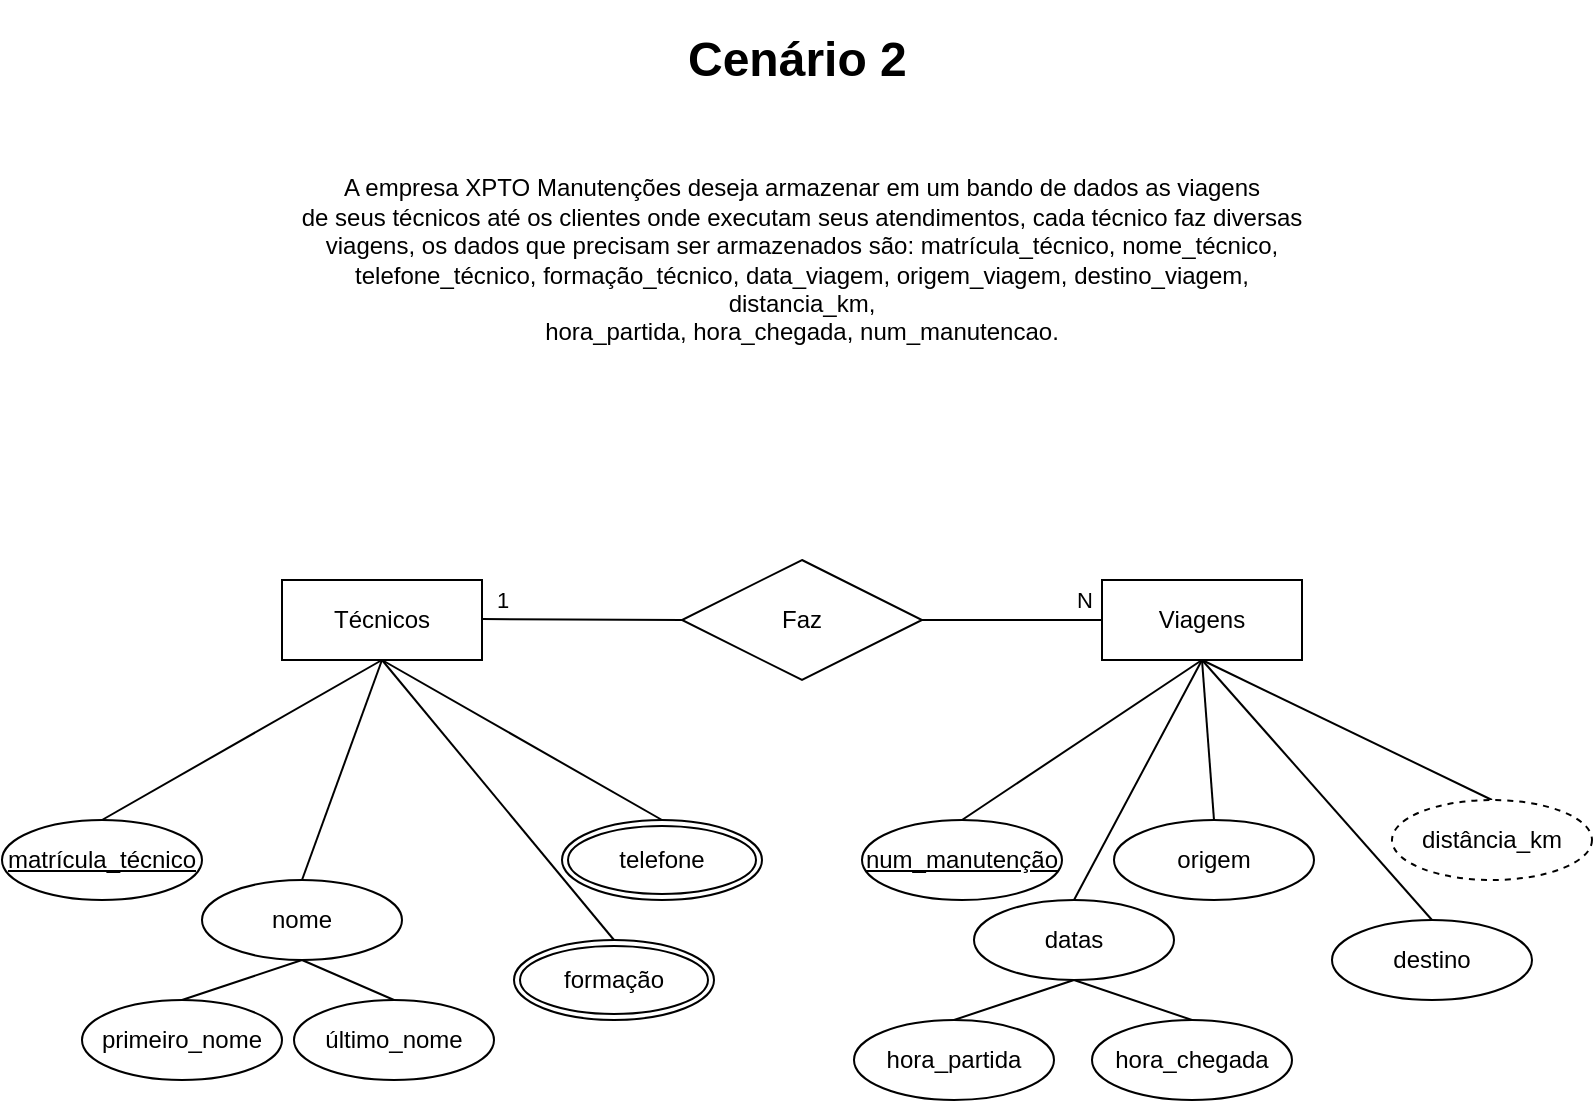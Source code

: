 <mxfile version="20.2.3" type="github">
  <diagram id="NiVf6t7fbQGXSbj0ummo" name="Page-1">
    <mxGraphModel dx="1108" dy="520" grid="1" gridSize="10" guides="1" tooltips="1" connect="1" arrows="1" fold="1" page="1" pageScale="1" pageWidth="827" pageHeight="1169" math="0" shadow="0">
      <root>
        <mxCell id="0" />
        <mxCell id="1" parent="0" />
        <mxCell id="gO-bUASpNHKZjP7Zzicc-33" value="Viagens" style="whiteSpace=wrap;html=1;align=center;" parent="1" vertex="1">
          <mxGeometry x="566" y="320" width="100" height="40" as="geometry" />
        </mxCell>
        <mxCell id="gO-bUASpNHKZjP7Zzicc-34" value="Técnicos" style="whiteSpace=wrap;html=1;align=center;" parent="1" vertex="1">
          <mxGeometry x="156" y="320" width="100" height="40" as="geometry" />
        </mxCell>
        <mxCell id="gO-bUASpNHKZjP7Zzicc-35" value="matrícula_técnico" style="ellipse;whiteSpace=wrap;html=1;align=center;fontStyle=4;" parent="1" vertex="1">
          <mxGeometry x="16" y="440" width="100" height="40" as="geometry" />
        </mxCell>
        <mxCell id="gO-bUASpNHKZjP7Zzicc-37" value="nome" style="ellipse;whiteSpace=wrap;html=1;align=center;" parent="1" vertex="1">
          <mxGeometry x="116" y="470" width="100" height="40" as="geometry" />
        </mxCell>
        <mxCell id="gO-bUASpNHKZjP7Zzicc-38" value="destino" style="ellipse;whiteSpace=wrap;html=1;align=center;" parent="1" vertex="1">
          <mxGeometry x="681" y="490" width="100" height="40" as="geometry" />
        </mxCell>
        <mxCell id="gO-bUASpNHKZjP7Zzicc-39" value="origem" style="ellipse;whiteSpace=wrap;html=1;align=center;" parent="1" vertex="1">
          <mxGeometry x="572" y="440" width="100" height="40" as="geometry" />
        </mxCell>
        <mxCell id="gO-bUASpNHKZjP7Zzicc-40" value="datas" style="ellipse;whiteSpace=wrap;html=1;align=center;" parent="1" vertex="1">
          <mxGeometry x="502" y="480" width="100" height="40" as="geometry" />
        </mxCell>
        <mxCell id="gO-bUASpNHKZjP7Zzicc-41" value="num_manutenção" style="ellipse;whiteSpace=wrap;html=1;align=center;fontStyle=4;" parent="1" vertex="1">
          <mxGeometry x="446" y="440" width="100" height="40" as="geometry" />
        </mxCell>
        <mxCell id="gO-bUASpNHKZjP7Zzicc-42" value="" style="endArrow=none;html=1;rounded=0;exitX=0.5;exitY=1;exitDx=0;exitDy=0;entryX=0.5;entryY=0;entryDx=0;entryDy=0;" parent="1" source="gO-bUASpNHKZjP7Zzicc-34" target="gO-bUASpNHKZjP7Zzicc-58" edge="1">
          <mxGeometry relative="1" as="geometry">
            <mxPoint x="226" y="430" as="sourcePoint" />
            <mxPoint x="356" y="420" as="targetPoint" />
          </mxGeometry>
        </mxCell>
        <mxCell id="gO-bUASpNHKZjP7Zzicc-43" value="" style="endArrow=none;html=1;rounded=0;exitX=0.5;exitY=1;exitDx=0;exitDy=0;entryX=0.5;entryY=0;entryDx=0;entryDy=0;" parent="1" source="gO-bUASpNHKZjP7Zzicc-34" target="gO-bUASpNHKZjP7Zzicc-63" edge="1">
          <mxGeometry relative="1" as="geometry">
            <mxPoint x="166" y="380" as="sourcePoint" />
            <mxPoint x="307" y="510" as="targetPoint" />
          </mxGeometry>
        </mxCell>
        <mxCell id="gO-bUASpNHKZjP7Zzicc-44" value="" style="endArrow=none;html=1;rounded=0;entryX=0.5;entryY=0;entryDx=0;entryDy=0;exitX=0.5;exitY=1;exitDx=0;exitDy=0;" parent="1" source="gO-bUASpNHKZjP7Zzicc-34" target="gO-bUASpNHKZjP7Zzicc-37" edge="1">
          <mxGeometry relative="1" as="geometry">
            <mxPoint x="176" y="390" as="sourcePoint" />
            <mxPoint x="316" y="530" as="targetPoint" />
          </mxGeometry>
        </mxCell>
        <mxCell id="gO-bUASpNHKZjP7Zzicc-45" value="" style="endArrow=none;html=1;rounded=0;entryX=0.5;entryY=0;entryDx=0;entryDy=0;" parent="1" target="gO-bUASpNHKZjP7Zzicc-35" edge="1">
          <mxGeometry relative="1" as="geometry">
            <mxPoint x="206" y="360" as="sourcePoint" />
            <mxPoint x="166" y="530" as="targetPoint" />
          </mxGeometry>
        </mxCell>
        <mxCell id="gO-bUASpNHKZjP7Zzicc-46" value="" style="endArrow=none;html=1;rounded=0;exitX=0.5;exitY=1;exitDx=0;exitDy=0;entryX=0.5;entryY=0;entryDx=0;entryDy=0;" parent="1" source="gO-bUASpNHKZjP7Zzicc-33" target="gO-bUASpNHKZjP7Zzicc-38" edge="1">
          <mxGeometry relative="1" as="geometry">
            <mxPoint x="616" y="370" as="sourcePoint" />
            <mxPoint x="736" y="380" as="targetPoint" />
          </mxGeometry>
        </mxCell>
        <mxCell id="gO-bUASpNHKZjP7Zzicc-47" value="" style="endArrow=none;html=1;rounded=0;entryX=0.5;entryY=0;entryDx=0;entryDy=0;exitX=0.5;exitY=1;exitDx=0;exitDy=0;" parent="1" source="gO-bUASpNHKZjP7Zzicc-33" target="gO-bUASpNHKZjP7Zzicc-39" edge="1">
          <mxGeometry relative="1" as="geometry">
            <mxPoint x="616" y="370" as="sourcePoint" />
            <mxPoint x="716" y="530" as="targetPoint" />
          </mxGeometry>
        </mxCell>
        <mxCell id="gO-bUASpNHKZjP7Zzicc-48" value="" style="endArrow=none;html=1;rounded=0;exitX=0.5;exitY=1;exitDx=0;exitDy=0;entryX=0.5;entryY=0;entryDx=0;entryDy=0;" parent="1" source="gO-bUASpNHKZjP7Zzicc-33" target="gO-bUASpNHKZjP7Zzicc-40" edge="1">
          <mxGeometry relative="1" as="geometry">
            <mxPoint x="616" y="370" as="sourcePoint" />
            <mxPoint x="566" y="530" as="targetPoint" />
          </mxGeometry>
        </mxCell>
        <mxCell id="gO-bUASpNHKZjP7Zzicc-49" value="" style="endArrow=none;html=1;rounded=0;entryX=0.5;entryY=0;entryDx=0;entryDy=0;exitX=0.5;exitY=1;exitDx=0;exitDy=0;" parent="1" source="gO-bUASpNHKZjP7Zzicc-33" target="gO-bUASpNHKZjP7Zzicc-41" edge="1">
          <mxGeometry relative="1" as="geometry">
            <mxPoint x="616" y="370" as="sourcePoint" />
            <mxPoint x="476" y="450" as="targetPoint" />
          </mxGeometry>
        </mxCell>
        <mxCell id="gO-bUASpNHKZjP7Zzicc-50" value="Faz" style="shape=rhombus;perimeter=rhombusPerimeter;whiteSpace=wrap;html=1;align=center;" parent="1" vertex="1">
          <mxGeometry x="356" y="310" width="120" height="60" as="geometry" />
        </mxCell>
        <mxCell id="gO-bUASpNHKZjP7Zzicc-51" value="" style="endArrow=none;html=1;rounded=0;entryX=0;entryY=0.5;entryDx=0;entryDy=0;" parent="1" target="gO-bUASpNHKZjP7Zzicc-50" edge="1">
          <mxGeometry relative="1" as="geometry">
            <mxPoint x="256" y="339.5" as="sourcePoint" />
            <mxPoint x="416" y="339.5" as="targetPoint" />
          </mxGeometry>
        </mxCell>
        <mxCell id="gO-bUASpNHKZjP7Zzicc-52" value="1" style="edgeLabel;html=1;align=center;verticalAlign=middle;resizable=0;points=[];" parent="gO-bUASpNHKZjP7Zzicc-51" vertex="1" connectable="0">
          <mxGeometry x="0.24" y="3" relative="1" as="geometry">
            <mxPoint x="-52" y="-7" as="offset" />
          </mxGeometry>
        </mxCell>
        <mxCell id="gO-bUASpNHKZjP7Zzicc-53" value="N" style="endArrow=none;html=1;rounded=0;entryX=0;entryY=0.5;entryDx=0;entryDy=0;exitX=1;exitY=0.5;exitDx=0;exitDy=0;" parent="1" source="gO-bUASpNHKZjP7Zzicc-50" target="gO-bUASpNHKZjP7Zzicc-33" edge="1">
          <mxGeometry x="0.8" y="10" relative="1" as="geometry">
            <mxPoint x="486" y="370" as="sourcePoint" />
            <mxPoint x="516" y="370" as="targetPoint" />
            <mxPoint as="offset" />
          </mxGeometry>
        </mxCell>
        <mxCell id="gO-bUASpNHKZjP7Zzicc-54" value="primeiro_nome" style="ellipse;whiteSpace=wrap;html=1;align=center;" parent="1" vertex="1">
          <mxGeometry x="56" y="530" width="100" height="40" as="geometry" />
        </mxCell>
        <mxCell id="gO-bUASpNHKZjP7Zzicc-55" value="último_nome" style="ellipse;whiteSpace=wrap;html=1;align=center;" parent="1" vertex="1">
          <mxGeometry x="162" y="530" width="100" height="40" as="geometry" />
        </mxCell>
        <mxCell id="gO-bUASpNHKZjP7Zzicc-56" value="" style="endArrow=none;html=1;rounded=0;exitX=0.5;exitY=1;exitDx=0;exitDy=0;entryX=0.5;entryY=0;entryDx=0;entryDy=0;" parent="1" source="gO-bUASpNHKZjP7Zzicc-37" target="gO-bUASpNHKZjP7Zzicc-54" edge="1">
          <mxGeometry relative="1" as="geometry">
            <mxPoint x="176" y="590" as="sourcePoint" />
            <mxPoint x="92" y="520" as="targetPoint" />
          </mxGeometry>
        </mxCell>
        <mxCell id="gO-bUASpNHKZjP7Zzicc-57" value="" style="endArrow=none;html=1;rounded=0;entryX=0.5;entryY=0;entryDx=0;entryDy=0;exitX=0.5;exitY=1;exitDx=0;exitDy=0;" parent="1" source="gO-bUASpNHKZjP7Zzicc-37" target="gO-bUASpNHKZjP7Zzicc-55" edge="1">
          <mxGeometry relative="1" as="geometry">
            <mxPoint x="166" y="570" as="sourcePoint" />
            <mxPoint x="96" y="630" as="targetPoint" />
          </mxGeometry>
        </mxCell>
        <mxCell id="gO-bUASpNHKZjP7Zzicc-58" value="telefone" style="ellipse;shape=doubleEllipse;margin=3;whiteSpace=wrap;html=1;align=center;" parent="1" vertex="1">
          <mxGeometry x="296" y="440" width="100" height="40" as="geometry" />
        </mxCell>
        <mxCell id="gO-bUASpNHKZjP7Zzicc-60" value="" style="endArrow=none;html=1;rounded=0;exitX=0.5;exitY=1;exitDx=0;exitDy=0;entryX=0.5;entryY=0;entryDx=0;entryDy=0;" parent="1" source="gO-bUASpNHKZjP7Zzicc-33" target="zQ0IU5I7XNRNO3QUQv6W-1" edge="1">
          <mxGeometry relative="1" as="geometry">
            <mxPoint x="666" y="310" as="sourcePoint" />
            <mxPoint x="761" y="430" as="targetPoint" />
          </mxGeometry>
        </mxCell>
        <mxCell id="gO-bUASpNHKZjP7Zzicc-63" value="formação" style="ellipse;shape=doubleEllipse;margin=3;whiteSpace=wrap;html=1;align=center;" parent="1" vertex="1">
          <mxGeometry x="272" y="500" width="100" height="40" as="geometry" />
        </mxCell>
        <mxCell id="gO-bUASpNHKZjP7Zzicc-64" value="" style="endArrow=none;html=1;rounded=0;exitX=0.5;exitY=1;exitDx=0;exitDy=0;entryX=0.5;entryY=0;entryDx=0;entryDy=0;" parent="1" source="gO-bUASpNHKZjP7Zzicc-40" target="gO-bUASpNHKZjP7Zzicc-67" edge="1">
          <mxGeometry relative="1" as="geometry">
            <mxPoint x="587" y="560" as="sourcePoint" />
            <mxPoint x="587" y="600" as="targetPoint" />
          </mxGeometry>
        </mxCell>
        <mxCell id="gO-bUASpNHKZjP7Zzicc-65" value="" style="endArrow=none;html=1;rounded=0;exitX=0.5;exitY=1;exitDx=0;exitDy=0;entryX=0.5;entryY=0;entryDx=0;entryDy=0;" parent="1" source="gO-bUASpNHKZjP7Zzicc-40" target="gO-bUASpNHKZjP7Zzicc-66" edge="1">
          <mxGeometry relative="1" as="geometry">
            <mxPoint x="536" y="570" as="sourcePoint" />
            <mxPoint x="477" y="600" as="targetPoint" />
          </mxGeometry>
        </mxCell>
        <mxCell id="gO-bUASpNHKZjP7Zzicc-66" value="hora_partida" style="ellipse;whiteSpace=wrap;html=1;align=center;" parent="1" vertex="1">
          <mxGeometry x="442" y="540" width="100" height="40" as="geometry" />
        </mxCell>
        <mxCell id="gO-bUASpNHKZjP7Zzicc-67" value="hora_chegada" style="ellipse;whiteSpace=wrap;html=1;align=center;" parent="1" vertex="1">
          <mxGeometry x="561" y="540" width="100" height="40" as="geometry" />
        </mxCell>
        <mxCell id="zQ0IU5I7XNRNO3QUQv6W-1" value="distância_km" style="ellipse;whiteSpace=wrap;html=1;align=center;dashed=1;" vertex="1" parent="1">
          <mxGeometry x="711" y="430" width="100" height="40" as="geometry" />
        </mxCell>
        <mxCell id="zQ0IU5I7XNRNO3QUQv6W-4" value="A empresa XPTO Manutenções deseja armazenar em um bando de dados as viagens&lt;br/&gt;de seus técnicos até os clientes onde executam seus atendimentos, cada técnico faz diversas&lt;br/&gt;viagens, os dados que precisam ser armazenados são: matrícula_técnico, nome_técnico,&lt;br/&gt;telefone_técnico, formação_técnico, data_viagem, origem_viagem, destino_viagem, distancia_km,&lt;br/&gt;hora_partida, hora_chegada, num_manutencao." style="text;html=1;strokeColor=none;fillColor=none;align=center;verticalAlign=middle;whiteSpace=wrap;rounded=0;" vertex="1" parent="1">
          <mxGeometry x="163" y="70" width="506" height="180" as="geometry" />
        </mxCell>
        <mxCell id="zQ0IU5I7XNRNO3QUQv6W-5" value="&lt;h1&gt;Cenário 2&lt;/h1&gt;" style="text;html=1;strokeColor=none;fillColor=none;spacing=5;spacingTop=-20;whiteSpace=wrap;overflow=hidden;rounded=0;" vertex="1" parent="1">
          <mxGeometry x="354" y="40" width="120" height="40" as="geometry" />
        </mxCell>
      </root>
    </mxGraphModel>
  </diagram>
</mxfile>
